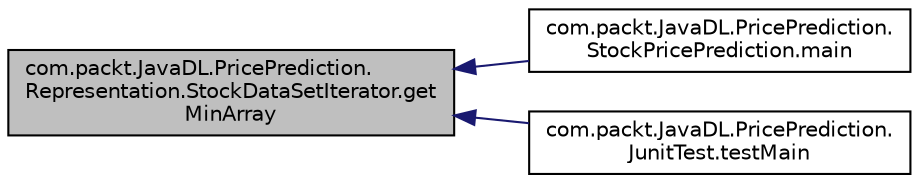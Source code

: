 digraph "com.packt.JavaDL.PricePrediction.Representation.StockDataSetIterator.getMinArray"
{
  edge [fontname="Helvetica",fontsize="10",labelfontname="Helvetica",labelfontsize="10"];
  node [fontname="Helvetica",fontsize="10",shape=record];
  rankdir="LR";
  Node19 [label="com.packt.JavaDL.PricePrediction.\lRepresentation.StockDataSetIterator.get\lMinArray",height=0.2,width=0.4,color="black", fillcolor="grey75", style="filled", fontcolor="black"];
  Node19 -> Node20 [dir="back",color="midnightblue",fontsize="10",style="solid",fontname="Helvetica"];
  Node20 [label="com.packt.JavaDL.PricePrediction.\lStockPricePrediction.main",height=0.2,width=0.4,color="black", fillcolor="white", style="filled",URL="$classcom_1_1packt_1_1_java_d_l_1_1_price_prediction_1_1_stock_price_prediction.html#ab779464d9a1ed3f57940e996c57fdfef"];
  Node19 -> Node21 [dir="back",color="midnightblue",fontsize="10",style="solid",fontname="Helvetica"];
  Node21 [label="com.packt.JavaDL.PricePrediction.\lJunitTest.testMain",height=0.2,width=0.4,color="black", fillcolor="white", style="filled",URL="$classcom_1_1packt_1_1_java_d_l_1_1_price_prediction_1_1_junit_test.html#a9def239d4b07a0c30a73ad0de1b60949"];
}

